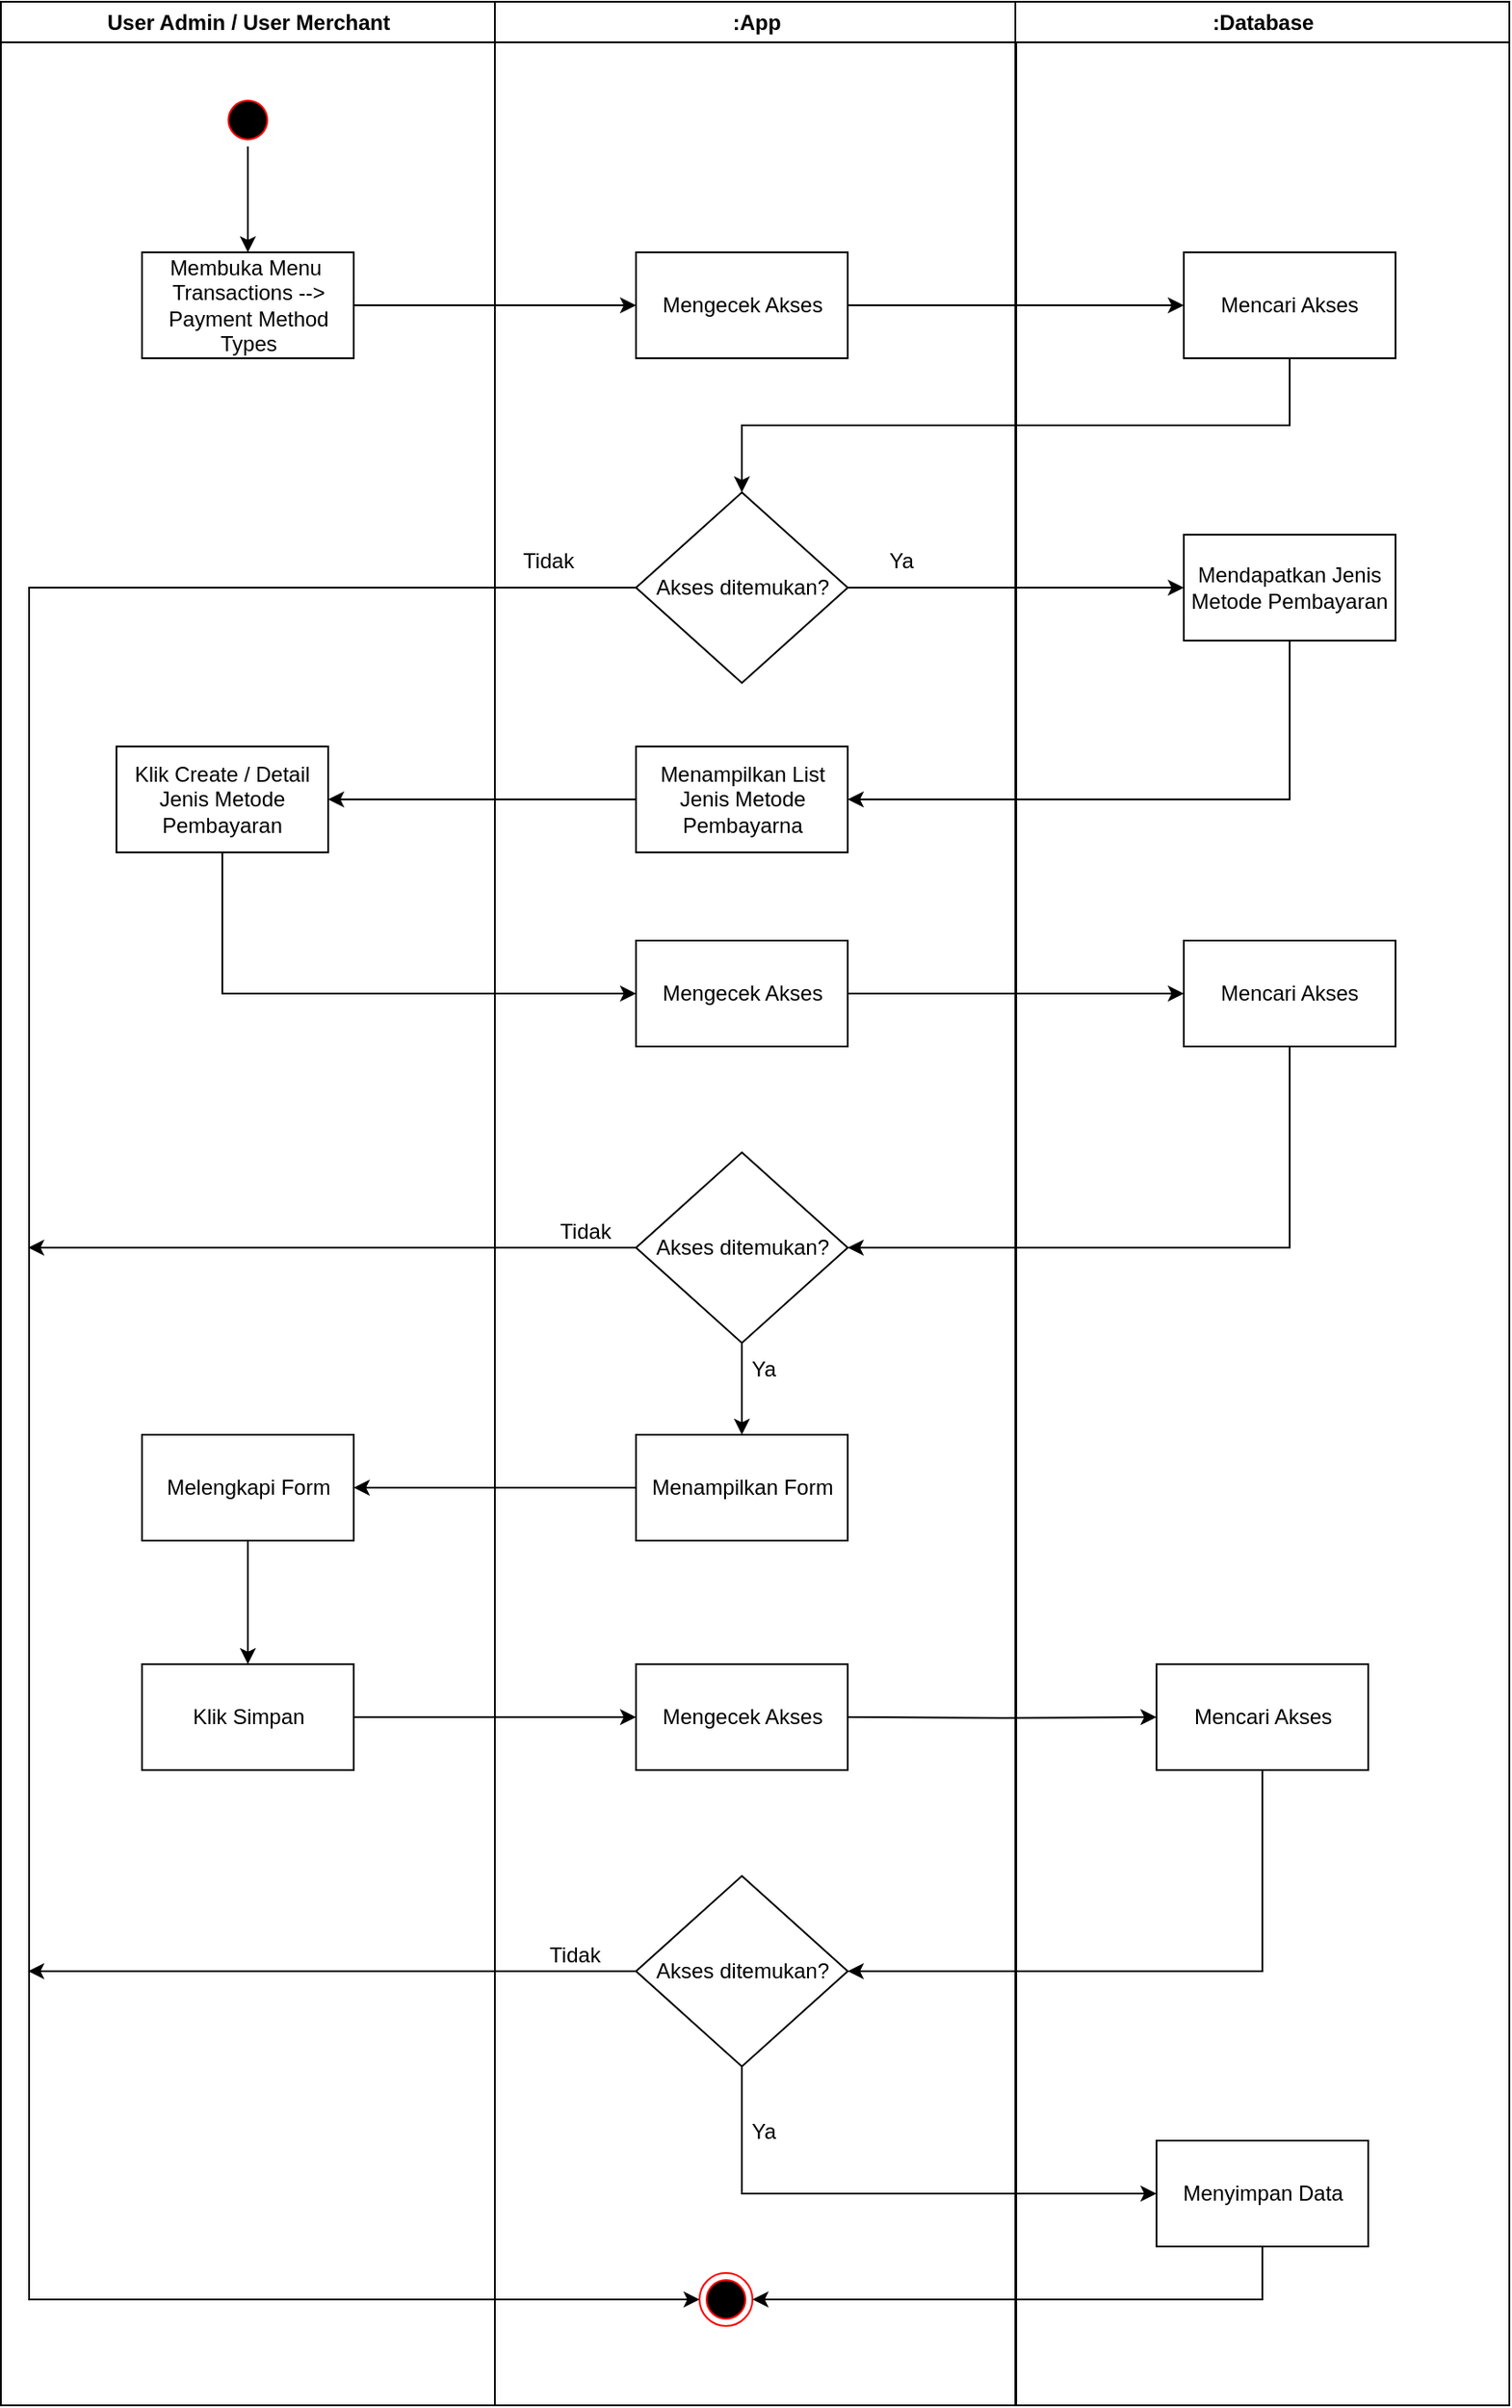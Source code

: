 <mxfile version="21.5.0" type="device">
  <diagram id="vlqPjLjEMSHDjzIxNdZP" name="Page-1">
    <mxGraphModel dx="954" dy="534" grid="1" gridSize="10" guides="1" tooltips="1" connect="1" arrows="1" fold="1" page="1" pageScale="1" pageWidth="850" pageHeight="1100" math="0" shadow="0">
      <root>
        <mxCell id="0" />
        <mxCell id="1" parent="0" />
        <mxCell id="-_LstrtngAN215C4nDMc-10" value="User Admin / User Merchant" style="swimlane;whiteSpace=wrap;movable=1;resizable=1;rotatable=1;deletable=1;editable=1;connectable=1;resizeHeight=1;resizeWidth=1;" parent="1" vertex="1">
          <mxGeometry x="164.5" y="128" width="280" height="1362" as="geometry">
            <mxRectangle x="164.5" y="128" width="200" height="30" as="alternateBounds" />
          </mxGeometry>
        </mxCell>
        <mxCell id="-_LstrtngAN215C4nDMc-22" style="edgeStyle=orthogonalEdgeStyle;rounded=0;orthogonalLoop=1;jettySize=auto;html=1;exitX=0.5;exitY=1;exitDx=0;exitDy=0;entryX=0.5;entryY=0;entryDx=0;entryDy=0;" parent="-_LstrtngAN215C4nDMc-10" source="-_LstrtngAN215C4nDMc-12" target="-_LstrtngAN215C4nDMc-19" edge="1">
          <mxGeometry relative="1" as="geometry" />
        </mxCell>
        <mxCell id="-_LstrtngAN215C4nDMc-12" value="" style="ellipse;shape=startState;fillColor=#000000;strokeColor=#ff0000;" parent="-_LstrtngAN215C4nDMc-10" vertex="1">
          <mxGeometry x="125" y="52" width="30" height="30" as="geometry" />
        </mxCell>
        <mxCell id="-_LstrtngAN215C4nDMc-19" value="Membuka Menu&amp;nbsp;&lt;br style=&quot;border-color: var(--border-color);&quot;&gt;Transactions --&amp;gt; Payment Method Types" style="rounded=0;whiteSpace=wrap;html=1;" parent="-_LstrtngAN215C4nDMc-10" vertex="1">
          <mxGeometry x="80" y="142" width="120" height="60" as="geometry" />
        </mxCell>
        <mxCell id="-_LstrtngAN215C4nDMc-42" value="Klik Create / Detail Jenis Metode Pembayaran" style="rounded=0;whiteSpace=wrap;html=1;" parent="-_LstrtngAN215C4nDMc-10" vertex="1">
          <mxGeometry x="65.5" y="422" width="120" height="60" as="geometry" />
        </mxCell>
        <mxCell id="GzeUYlqZV-z2DPlNJiRf-6" style="edgeStyle=orthogonalEdgeStyle;rounded=0;orthogonalLoop=1;jettySize=auto;html=1;exitX=0.5;exitY=1;exitDx=0;exitDy=0;entryX=0.5;entryY=0;entryDx=0;entryDy=0;" parent="-_LstrtngAN215C4nDMc-10" source="GzeUYlqZV-z2DPlNJiRf-2" target="-_LstrtngAN215C4nDMc-61" edge="1">
          <mxGeometry relative="1" as="geometry" />
        </mxCell>
        <mxCell id="GzeUYlqZV-z2DPlNJiRf-2" value="Melengkapi Form" style="rounded=0;whiteSpace=wrap;html=1;" parent="-_LstrtngAN215C4nDMc-10" vertex="1">
          <mxGeometry x="80" y="812" width="120" height="60" as="geometry" />
        </mxCell>
        <mxCell id="-_LstrtngAN215C4nDMc-61" value="Klik Simpan" style="rounded=0;whiteSpace=wrap;html=1;" parent="-_LstrtngAN215C4nDMc-10" vertex="1">
          <mxGeometry x="80" y="942" width="120" height="60" as="geometry" />
        </mxCell>
        <mxCell id="-_LstrtngAN215C4nDMc-15" value=":App" style="swimlane;whiteSpace=wrap;movable=1;resizable=1;rotatable=1;deletable=1;editable=1;connectable=1;" parent="1" vertex="1">
          <mxGeometry x="444.5" y="128" width="295.5" height="1362" as="geometry" />
        </mxCell>
        <mxCell id="-_LstrtngAN215C4nDMc-27" value="Mengecek Akses" style="rounded=0;whiteSpace=wrap;html=1;" parent="-_LstrtngAN215C4nDMc-15" vertex="1">
          <mxGeometry x="80" y="142" width="120" height="60" as="geometry" />
        </mxCell>
        <mxCell id="-_LstrtngAN215C4nDMc-28" value="Akses ditemukan?" style="rhombus;whiteSpace=wrap;html=1;" parent="-_LstrtngAN215C4nDMc-15" vertex="1">
          <mxGeometry x="80" y="278" width="120" height="108" as="geometry" />
        </mxCell>
        <mxCell id="-_LstrtngAN215C4nDMc-36" value="Menampilkan List Jenis Metode Pembayarna" style="rounded=0;whiteSpace=wrap;html=1;" parent="-_LstrtngAN215C4nDMc-15" vertex="1">
          <mxGeometry x="80" y="422" width="120" height="60" as="geometry" />
        </mxCell>
        <mxCell id="-_LstrtngAN215C4nDMc-48" value="Mengecek Akses" style="rounded=0;whiteSpace=wrap;html=1;" parent="-_LstrtngAN215C4nDMc-15" vertex="1">
          <mxGeometry x="80" y="532" width="120" height="60" as="geometry" />
        </mxCell>
        <mxCell id="-_LstrtngAN215C4nDMc-21" value="" style="ellipse;shape=endState;fillColor=#000000;strokeColor=#ff0000" parent="-_LstrtngAN215C4nDMc-15" vertex="1">
          <mxGeometry x="116" y="1287" width="30" height="30" as="geometry" />
        </mxCell>
        <mxCell id="-_LstrtngAN215C4nDMc-41" style="edgeStyle=orthogonalEdgeStyle;rounded=0;orthogonalLoop=1;jettySize=auto;html=1;entryX=0;entryY=0.5;entryDx=0;entryDy=0;" parent="-_LstrtngAN215C4nDMc-15" source="-_LstrtngAN215C4nDMc-28" target="-_LstrtngAN215C4nDMc-21" edge="1">
          <mxGeometry relative="1" as="geometry">
            <Array as="points">
              <mxPoint x="-264" y="332" />
              <mxPoint x="-264" y="1302" />
            </Array>
            <mxPoint x="75.5" y="332" as="sourcePoint" />
          </mxGeometry>
        </mxCell>
        <mxCell id="GzeUYlqZV-z2DPlNJiRf-3" style="edgeStyle=orthogonalEdgeStyle;rounded=0;orthogonalLoop=1;jettySize=auto;html=1;exitX=0.5;exitY=1;exitDx=0;exitDy=0;entryX=0.5;entryY=0;entryDx=0;entryDy=0;" parent="-_LstrtngAN215C4nDMc-15" source="-_LstrtngAN215C4nDMc-52" target="GzeUYlqZV-z2DPlNJiRf-1" edge="1">
          <mxGeometry relative="1" as="geometry" />
        </mxCell>
        <mxCell id="-_LstrtngAN215C4nDMc-52" value="Akses ditemukan?" style="rhombus;whiteSpace=wrap;html=1;" parent="-_LstrtngAN215C4nDMc-15" vertex="1">
          <mxGeometry x="80" y="652" width="120" height="108" as="geometry" />
        </mxCell>
        <mxCell id="-_LstrtngAN215C4nDMc-64" value="Ya" style="text;html=1;strokeColor=none;fillColor=none;align=center;verticalAlign=middle;whiteSpace=wrap;rounded=0;" parent="-_LstrtngAN215C4nDMc-15" vertex="1">
          <mxGeometry x="200" y="302" width="60" height="30" as="geometry" />
        </mxCell>
        <mxCell id="-_LstrtngAN215C4nDMc-67" value="Tidak" style="text;html=1;strokeColor=none;fillColor=none;align=center;verticalAlign=middle;whiteSpace=wrap;rounded=0;" parent="-_LstrtngAN215C4nDMc-15" vertex="1">
          <mxGeometry y="302" width="60" height="30" as="geometry" />
        </mxCell>
        <mxCell id="-_LstrtngAN215C4nDMc-68" value="Tidak" style="text;html=1;strokeColor=none;fillColor=none;align=center;verticalAlign=middle;whiteSpace=wrap;rounded=0;" parent="-_LstrtngAN215C4nDMc-15" vertex="1">
          <mxGeometry x="21.5" y="682" width="60" height="30" as="geometry" />
        </mxCell>
        <mxCell id="GzeUYlqZV-z2DPlNJiRf-1" value="Menampilkan Form" style="rounded=0;whiteSpace=wrap;html=1;" parent="-_LstrtngAN215C4nDMc-15" vertex="1">
          <mxGeometry x="80" y="812" width="120" height="60" as="geometry" />
        </mxCell>
        <mxCell id="GzeUYlqZV-z2DPlNJiRf-16" value="Mengecek Akses" style="rounded=0;whiteSpace=wrap;html=1;" parent="-_LstrtngAN215C4nDMc-15" vertex="1">
          <mxGeometry x="80" y="942" width="120" height="60" as="geometry" />
        </mxCell>
        <mxCell id="GzeUYlqZV-z2DPlNJiRf-18" value="Akses ditemukan?" style="rhombus;whiteSpace=wrap;html=1;" parent="-_LstrtngAN215C4nDMc-15" vertex="1">
          <mxGeometry x="80" y="1062" width="120" height="108" as="geometry" />
        </mxCell>
        <mxCell id="GzeUYlqZV-z2DPlNJiRf-25" value="Ya" style="text;html=1;strokeColor=none;fillColor=none;align=center;verticalAlign=middle;whiteSpace=wrap;rounded=0;" parent="-_LstrtngAN215C4nDMc-15" vertex="1">
          <mxGeometry x="122.5" y="760" width="60" height="30" as="geometry" />
        </mxCell>
        <mxCell id="GzeUYlqZV-z2DPlNJiRf-26" value="Ya" style="text;html=1;strokeColor=none;fillColor=none;align=center;verticalAlign=middle;whiteSpace=wrap;rounded=0;" parent="-_LstrtngAN215C4nDMc-15" vertex="1">
          <mxGeometry x="122.5" y="1192" width="60" height="30" as="geometry" />
        </mxCell>
        <mxCell id="GzeUYlqZV-z2DPlNJiRf-27" value="Tidak" style="text;html=1;strokeColor=none;fillColor=none;align=center;verticalAlign=middle;whiteSpace=wrap;rounded=0;" parent="-_LstrtngAN215C4nDMc-15" vertex="1">
          <mxGeometry x="15.5" y="1092" width="60" height="30" as="geometry" />
        </mxCell>
        <mxCell id="-_LstrtngAN215C4nDMc-17" value=":Database" style="swimlane;whiteSpace=wrap;movable=1;resizable=1;rotatable=1;deletable=1;editable=1;connectable=1;" parent="1" vertex="1">
          <mxGeometry x="739.5" y="128" width="280" height="1362" as="geometry" />
        </mxCell>
        <mxCell id="-_LstrtngAN215C4nDMc-26" value="Mencari Akses" style="rounded=0;whiteSpace=wrap;html=1;" parent="-_LstrtngAN215C4nDMc-17" vertex="1">
          <mxGeometry x="95.5" y="142" width="120" height="60" as="geometry" />
        </mxCell>
        <mxCell id="-_LstrtngAN215C4nDMc-29" value="Mendapatkan Jenis Metode Pembayaran" style="rounded=0;whiteSpace=wrap;html=1;" parent="-_LstrtngAN215C4nDMc-17" vertex="1">
          <mxGeometry x="95.5" y="302" width="120" height="60" as="geometry" />
        </mxCell>
        <mxCell id="-_LstrtngAN215C4nDMc-49" value="Mencari Akses" style="rounded=0;whiteSpace=wrap;html=1;" parent="-_LstrtngAN215C4nDMc-17" vertex="1">
          <mxGeometry x="95.5" y="532" width="120" height="60" as="geometry" />
        </mxCell>
        <mxCell id="GzeUYlqZV-z2DPlNJiRf-13" value="Mencari Akses" style="rounded=0;whiteSpace=wrap;html=1;" parent="-_LstrtngAN215C4nDMc-17" vertex="1">
          <mxGeometry x="80" y="942" width="120" height="60" as="geometry" />
        </mxCell>
        <mxCell id="GzeUYlqZV-z2DPlNJiRf-22" value="Menyimpan Data" style="rounded=0;whiteSpace=wrap;html=1;" parent="-_LstrtngAN215C4nDMc-17" vertex="1">
          <mxGeometry x="80" y="1212" width="120" height="60" as="geometry" />
        </mxCell>
        <mxCell id="-_LstrtngAN215C4nDMc-37" style="edgeStyle=orthogonalEdgeStyle;rounded=0;orthogonalLoop=1;jettySize=auto;html=1;exitX=0.5;exitY=1;exitDx=0;exitDy=0;entryX=1;entryY=0.5;entryDx=0;entryDy=0;" parent="1" source="-_LstrtngAN215C4nDMc-29" target="-_LstrtngAN215C4nDMc-36" edge="1">
          <mxGeometry relative="1" as="geometry" />
        </mxCell>
        <mxCell id="-_LstrtngAN215C4nDMc-43" style="edgeStyle=orthogonalEdgeStyle;rounded=0;orthogonalLoop=1;jettySize=auto;html=1;exitX=0;exitY=0.5;exitDx=0;exitDy=0;entryX=1;entryY=0.5;entryDx=0;entryDy=0;" parent="1" source="-_LstrtngAN215C4nDMc-36" target="-_LstrtngAN215C4nDMc-42" edge="1">
          <mxGeometry relative="1" as="geometry" />
        </mxCell>
        <mxCell id="-_LstrtngAN215C4nDMc-45" style="edgeStyle=orthogonalEdgeStyle;rounded=0;orthogonalLoop=1;jettySize=auto;html=1;exitX=1;exitY=0.5;exitDx=0;exitDy=0;entryX=0;entryY=0.5;entryDx=0;entryDy=0;" parent="1" source="-_LstrtngAN215C4nDMc-19" target="-_LstrtngAN215C4nDMc-27" edge="1">
          <mxGeometry relative="1" as="geometry" />
        </mxCell>
        <mxCell id="-_LstrtngAN215C4nDMc-46" style="edgeStyle=orthogonalEdgeStyle;rounded=0;orthogonalLoop=1;jettySize=auto;html=1;exitX=1;exitY=0.5;exitDx=0;exitDy=0;entryX=0;entryY=0.5;entryDx=0;entryDy=0;" parent="1" source="-_LstrtngAN215C4nDMc-27" target="-_LstrtngAN215C4nDMc-26" edge="1">
          <mxGeometry relative="1" as="geometry" />
        </mxCell>
        <mxCell id="-_LstrtngAN215C4nDMc-54" style="edgeStyle=orthogonalEdgeStyle;rounded=0;orthogonalLoop=1;jettySize=auto;html=1;exitX=0.5;exitY=1;exitDx=0;exitDy=0;entryX=0;entryY=0.5;entryDx=0;entryDy=0;" parent="1" source="-_LstrtngAN215C4nDMc-42" target="-_LstrtngAN215C4nDMc-48" edge="1">
          <mxGeometry relative="1" as="geometry" />
        </mxCell>
        <mxCell id="-_LstrtngAN215C4nDMc-55" style="edgeStyle=orthogonalEdgeStyle;rounded=0;orthogonalLoop=1;jettySize=auto;html=1;exitX=1;exitY=0.5;exitDx=0;exitDy=0;entryX=0;entryY=0.5;entryDx=0;entryDy=0;" parent="1" source="-_LstrtngAN215C4nDMc-48" target="-_LstrtngAN215C4nDMc-49" edge="1">
          <mxGeometry relative="1" as="geometry" />
        </mxCell>
        <mxCell id="-_LstrtngAN215C4nDMc-56" style="edgeStyle=orthogonalEdgeStyle;rounded=0;orthogonalLoop=1;jettySize=auto;html=1;exitX=0.5;exitY=1;exitDx=0;exitDy=0;entryX=1;entryY=0.5;entryDx=0;entryDy=0;" parent="1" source="-_LstrtngAN215C4nDMc-49" target="-_LstrtngAN215C4nDMc-52" edge="1">
          <mxGeometry relative="1" as="geometry" />
        </mxCell>
        <mxCell id="-_LstrtngAN215C4nDMc-57" style="edgeStyle=orthogonalEdgeStyle;rounded=0;orthogonalLoop=1;jettySize=auto;html=1;exitX=0;exitY=0.5;exitDx=0;exitDy=0;" parent="1" source="-_LstrtngAN215C4nDMc-52" edge="1">
          <mxGeometry relative="1" as="geometry">
            <mxPoint x="180" y="834" as="targetPoint" />
          </mxGeometry>
        </mxCell>
        <mxCell id="-_LstrtngAN215C4nDMc-65" style="edgeStyle=orthogonalEdgeStyle;rounded=0;orthogonalLoop=1;jettySize=auto;html=1;exitX=0.5;exitY=1;exitDx=0;exitDy=0;entryX=0.5;entryY=0;entryDx=0;entryDy=0;" parent="1" source="-_LstrtngAN215C4nDMc-26" target="-_LstrtngAN215C4nDMc-28" edge="1">
          <mxGeometry relative="1" as="geometry" />
        </mxCell>
        <mxCell id="-_LstrtngAN215C4nDMc-66" style="edgeStyle=orthogonalEdgeStyle;rounded=0;orthogonalLoop=1;jettySize=auto;html=1;exitX=1;exitY=0.5;exitDx=0;exitDy=0;entryX=0;entryY=0.5;entryDx=0;entryDy=0;" parent="1" source="-_LstrtngAN215C4nDMc-28" target="-_LstrtngAN215C4nDMc-29" edge="1">
          <mxGeometry relative="1" as="geometry" />
        </mxCell>
        <mxCell id="GzeUYlqZV-z2DPlNJiRf-4" style="edgeStyle=orthogonalEdgeStyle;rounded=0;orthogonalLoop=1;jettySize=auto;html=1;exitX=0;exitY=0.5;exitDx=0;exitDy=0;entryX=1;entryY=0.5;entryDx=0;entryDy=0;" parent="1" source="GzeUYlqZV-z2DPlNJiRf-1" target="GzeUYlqZV-z2DPlNJiRf-2" edge="1">
          <mxGeometry relative="1" as="geometry" />
        </mxCell>
        <mxCell id="GzeUYlqZV-z2DPlNJiRf-10" style="edgeStyle=orthogonalEdgeStyle;rounded=0;orthogonalLoop=1;jettySize=auto;html=1;exitX=1;exitY=0.5;exitDx=0;exitDy=0;entryX=0;entryY=0.5;entryDx=0;entryDy=0;" parent="1" source="-_LstrtngAN215C4nDMc-61" edge="1">
          <mxGeometry relative="1" as="geometry">
            <mxPoint x="524.5" y="1100" as="targetPoint" />
          </mxGeometry>
        </mxCell>
        <mxCell id="GzeUYlqZV-z2DPlNJiRf-14" style="edgeStyle=orthogonalEdgeStyle;rounded=0;orthogonalLoop=1;jettySize=auto;html=1;exitX=1;exitY=0.5;exitDx=0;exitDy=0;entryX=0;entryY=0.5;entryDx=0;entryDy=0;" parent="1" target="GzeUYlqZV-z2DPlNJiRf-13" edge="1">
          <mxGeometry relative="1" as="geometry">
            <mxPoint x="644.5" y="1100" as="sourcePoint" />
          </mxGeometry>
        </mxCell>
        <mxCell id="GzeUYlqZV-z2DPlNJiRf-19" style="edgeStyle=orthogonalEdgeStyle;rounded=0;orthogonalLoop=1;jettySize=auto;html=1;exitX=0.5;exitY=1;exitDx=0;exitDy=0;entryX=1;entryY=0.5;entryDx=0;entryDy=0;" parent="1" source="GzeUYlqZV-z2DPlNJiRf-13" target="GzeUYlqZV-z2DPlNJiRf-18" edge="1">
          <mxGeometry relative="1" as="geometry" />
        </mxCell>
        <mxCell id="GzeUYlqZV-z2DPlNJiRf-21" style="edgeStyle=orthogonalEdgeStyle;rounded=0;orthogonalLoop=1;jettySize=auto;html=1;exitX=0;exitY=0.5;exitDx=0;exitDy=0;" parent="1" source="GzeUYlqZV-z2DPlNJiRf-18" edge="1">
          <mxGeometry relative="1" as="geometry">
            <mxPoint x="180" y="1244" as="targetPoint" />
          </mxGeometry>
        </mxCell>
        <mxCell id="GzeUYlqZV-z2DPlNJiRf-23" style="edgeStyle=orthogonalEdgeStyle;rounded=0;orthogonalLoop=1;jettySize=auto;html=1;exitX=0.5;exitY=1;exitDx=0;exitDy=0;entryX=0;entryY=0.5;entryDx=0;entryDy=0;" parent="1" source="GzeUYlqZV-z2DPlNJiRf-18" target="GzeUYlqZV-z2DPlNJiRf-22" edge="1">
          <mxGeometry relative="1" as="geometry" />
        </mxCell>
        <mxCell id="GzeUYlqZV-z2DPlNJiRf-24" style="edgeStyle=orthogonalEdgeStyle;rounded=0;orthogonalLoop=1;jettySize=auto;html=1;exitX=0.5;exitY=1;exitDx=0;exitDy=0;entryX=1;entryY=0.5;entryDx=0;entryDy=0;" parent="1" source="GzeUYlqZV-z2DPlNJiRf-22" target="-_LstrtngAN215C4nDMc-21" edge="1">
          <mxGeometry relative="1" as="geometry" />
        </mxCell>
      </root>
    </mxGraphModel>
  </diagram>
</mxfile>
